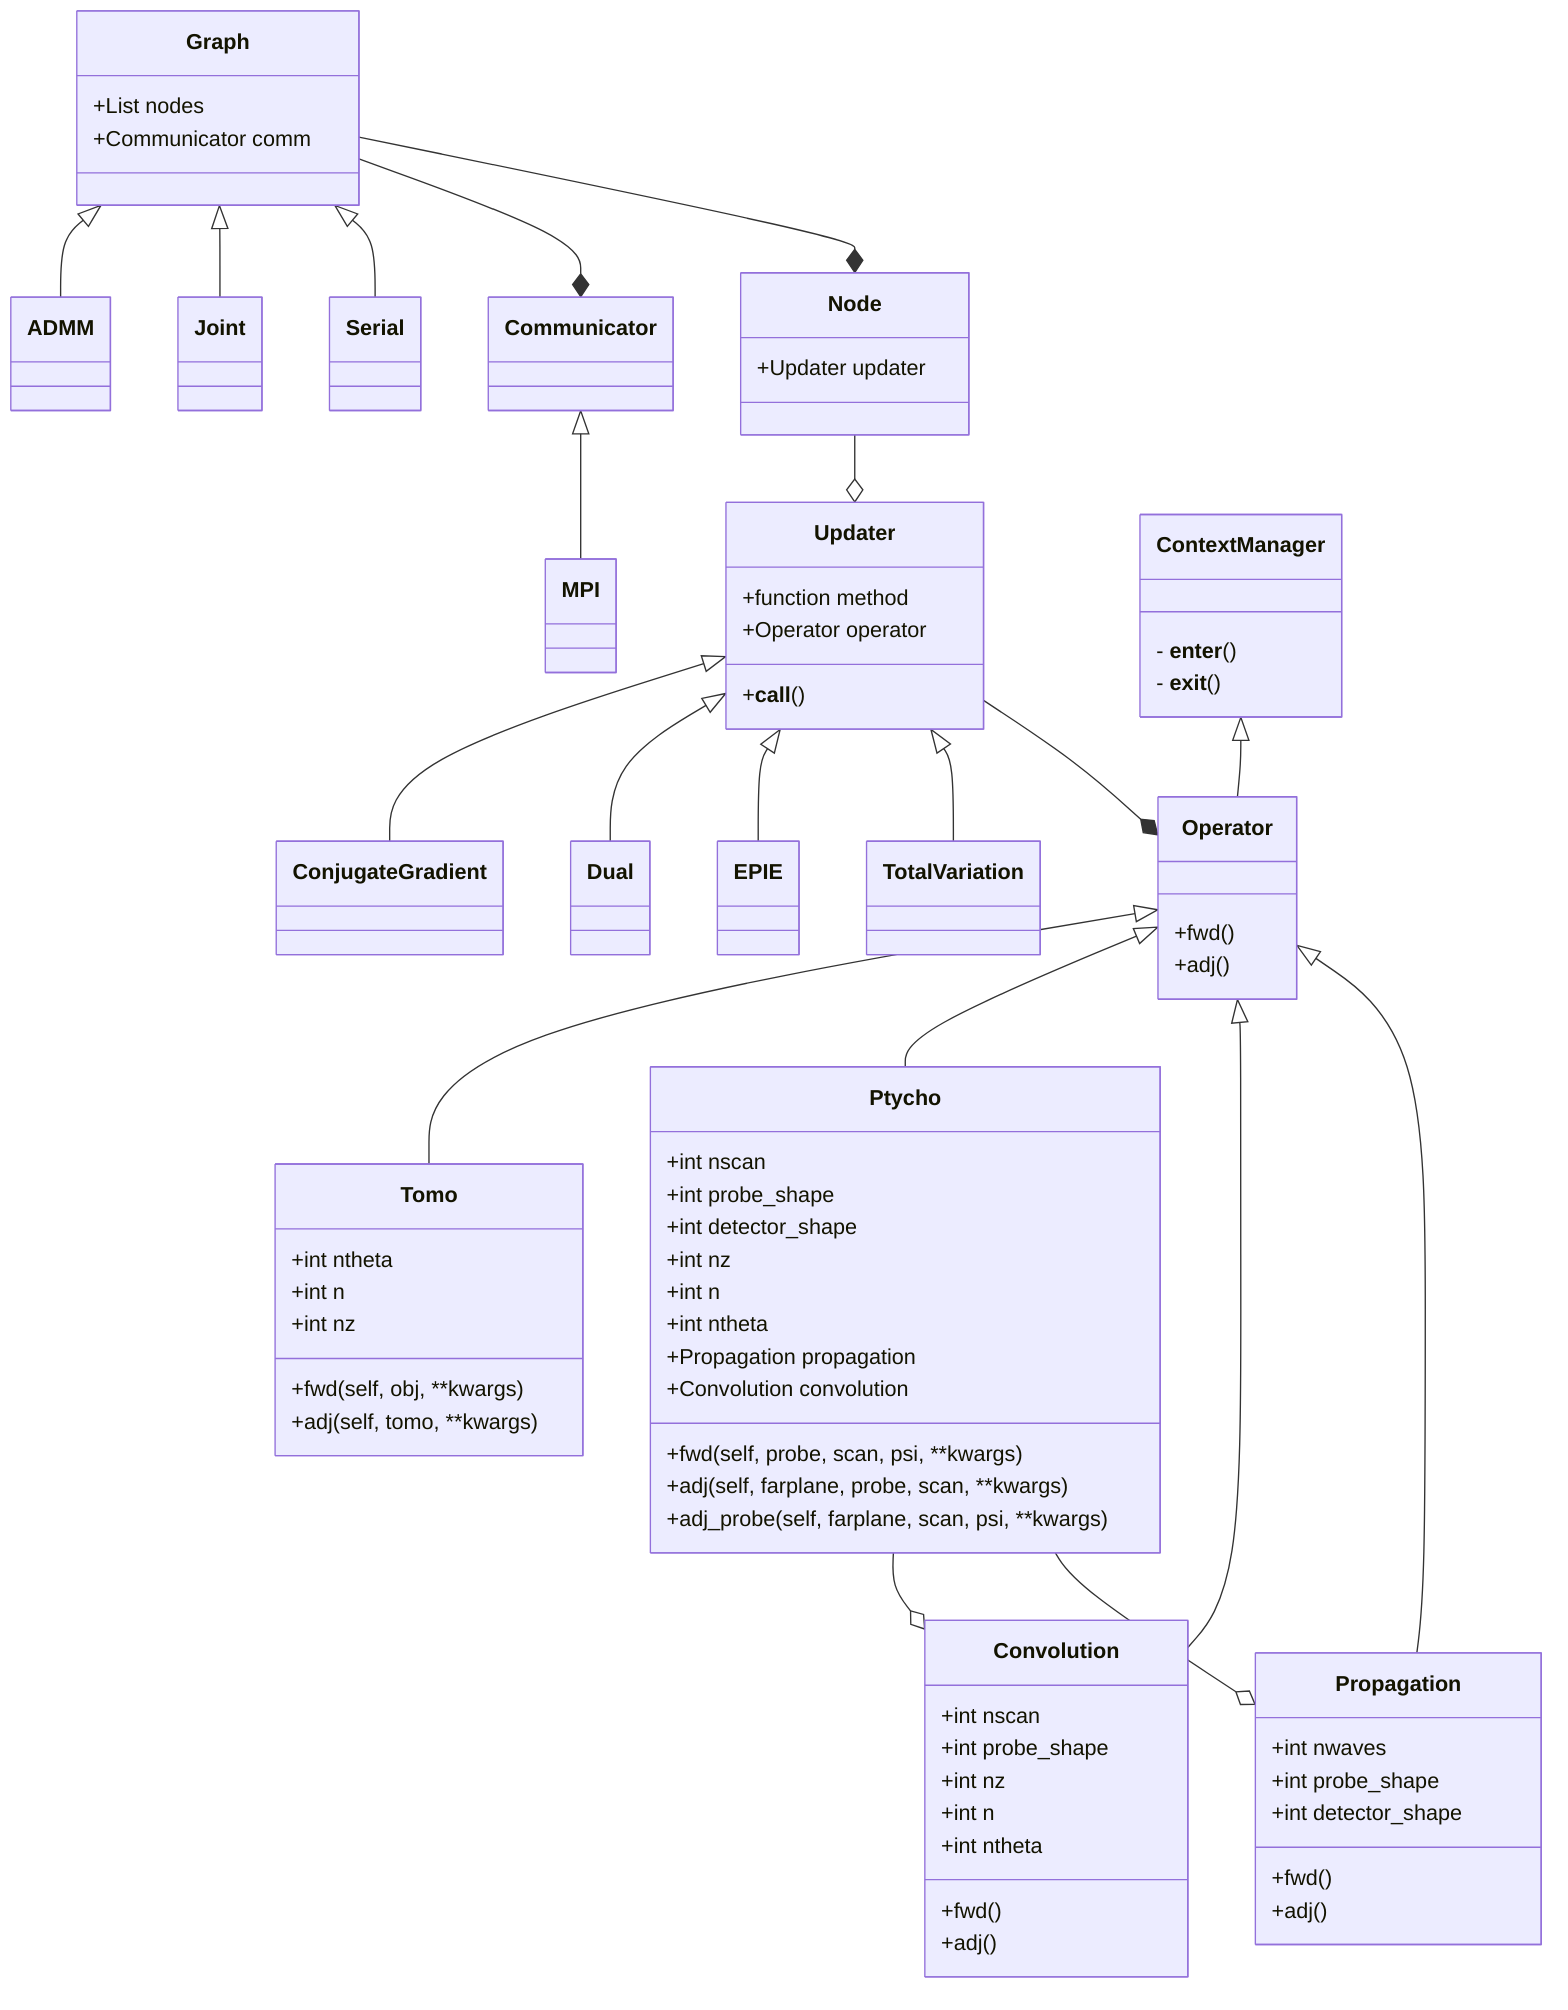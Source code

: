 classDiagram

class Graph {
  +List nodes
  +Communicator comm
}

class Node{
  +Updater updater
}

Graph <|-- ADMM
Graph <|-- Joint
Graph <|-- Serial

Graph --* Communicator
Graph --* Node

Communicator <|-- MPI

Node --o Updater

class Updater {
  +__call__()
  +function method
  +Operator operator
}

class Operator {
  +fwd()
  +adj()
}

class ContextManager {
  - __enter__()
  - __exit__()
}

class Ptycho {
  +int nscan
  +int probe_shape
  +int detector_shape
  +int nz
  +int n
  +int ntheta
  +Propagation propagation
  +Convolution convolution
  +fwd(self, probe, scan, psi, **kwargs)
  +adj(self, farplane, probe, scan, **kwargs)
  +adj_probe(self, farplane, scan, psi, **kwargs)
}

class Tomo {
  +int ntheta
  +int n
  +int nz
  +fwd(self, obj, **kwargs)
  +adj(self, tomo, **kwargs)
}

class Convolution {
  +int nscan
  +int probe_shape
  +int nz
  +int n
  +int ntheta
  +fwd()
  +adj()
}

class Propagation {
  +int nwaves
  +int probe_shape
  +int detector_shape
  +fwd()
  +adj()
}

Updater <|-- ConjugateGradient
Updater <|-- Dual
Updater <|-- EPIE
Updater <|-- TotalVariation

Updater --* Operator

ContextManager <|-- Operator

Operator <|-- Tomo
Operator <|-- Ptycho
Operator <|-- Convolution
Operator <|-- Propagation

Ptycho --o Convolution
Ptycho --o Propagation